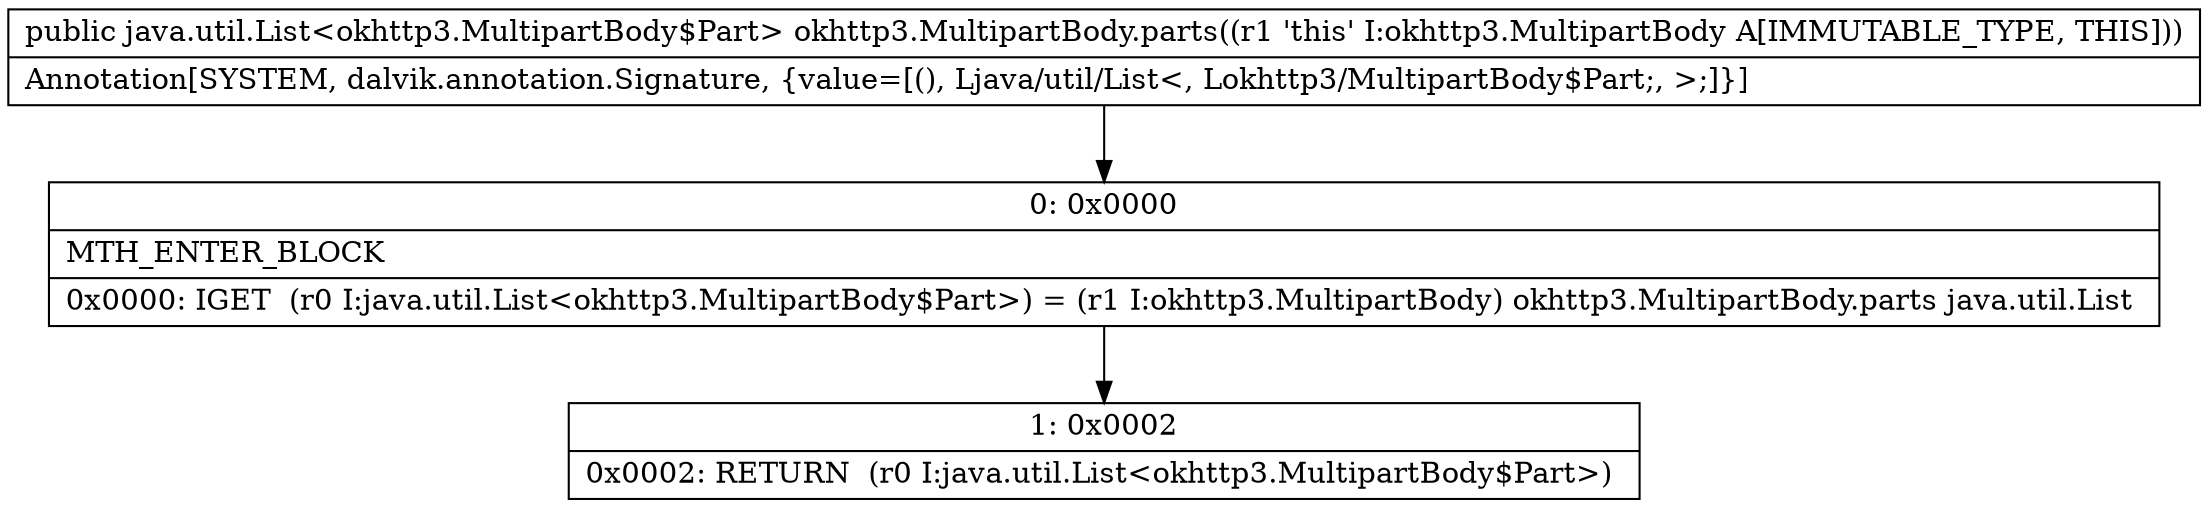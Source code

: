 digraph "CFG forokhttp3.MultipartBody.parts()Ljava\/util\/List;" {
Node_0 [shape=record,label="{0\:\ 0x0000|MTH_ENTER_BLOCK\l|0x0000: IGET  (r0 I:java.util.List\<okhttp3.MultipartBody$Part\>) = (r1 I:okhttp3.MultipartBody) okhttp3.MultipartBody.parts java.util.List \l}"];
Node_1 [shape=record,label="{1\:\ 0x0002|0x0002: RETURN  (r0 I:java.util.List\<okhttp3.MultipartBody$Part\>) \l}"];
MethodNode[shape=record,label="{public java.util.List\<okhttp3.MultipartBody$Part\> okhttp3.MultipartBody.parts((r1 'this' I:okhttp3.MultipartBody A[IMMUTABLE_TYPE, THIS]))  | Annotation[SYSTEM, dalvik.annotation.Signature, \{value=[(), Ljava\/util\/List\<, Lokhttp3\/MultipartBody$Part;, \>;]\}]\l}"];
MethodNode -> Node_0;
Node_0 -> Node_1;
}

